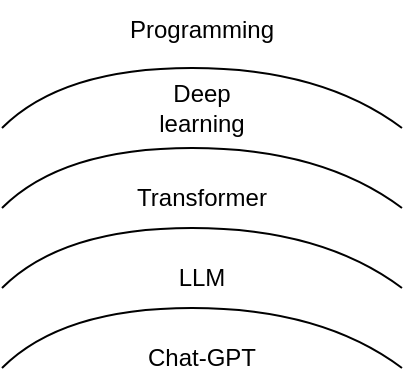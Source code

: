 <mxfile version="20.2.3" type="device"><diagram id="TryDAgB6CW_7iFZgiw-0" name="Page-1"><mxGraphModel dx="931" dy="688" grid="1" gridSize="10" guides="1" tooltips="1" connect="1" arrows="1" fold="1" page="1" pageScale="1" pageWidth="827" pageHeight="1169" math="0" shadow="0"><root><mxCell id="0"/><mxCell id="1" parent="0"/><mxCell id="VIKE8IcvMi5rioCNkf-p-2" value="" style="curved=1;endArrow=none;html=1;rounded=0;endFill=0;" edge="1" parent="1"><mxGeometry width="50" height="50" relative="1" as="geometry"><mxPoint x="240" y="400" as="sourcePoint"/><mxPoint x="440" y="400" as="targetPoint"/><Array as="points"><mxPoint x="270" y="370"/><mxPoint x="400" y="370"/></Array></mxGeometry></mxCell><mxCell id="VIKE8IcvMi5rioCNkf-p-3" value="" style="curved=1;endArrow=none;html=1;rounded=0;endFill=0;" edge="1" parent="1"><mxGeometry width="50" height="50" relative="1" as="geometry"><mxPoint x="240" y="360" as="sourcePoint"/><mxPoint x="440" y="360" as="targetPoint"/><Array as="points"><mxPoint x="270" y="330"/><mxPoint x="400" y="330"/></Array></mxGeometry></mxCell><mxCell id="VIKE8IcvMi5rioCNkf-p-6" value="Chat-GPT" style="text;html=1;strokeColor=none;fillColor=none;align=center;verticalAlign=middle;whiteSpace=wrap;rounded=0;" vertex="1" parent="1"><mxGeometry x="310" y="380" width="60" height="30" as="geometry"/></mxCell><mxCell id="VIKE8IcvMi5rioCNkf-p-7" value="LLM" style="text;html=1;strokeColor=none;fillColor=none;align=center;verticalAlign=middle;whiteSpace=wrap;rounded=0;" vertex="1" parent="1"><mxGeometry x="310" y="340" width="60" height="30" as="geometry"/></mxCell><mxCell id="VIKE8IcvMi5rioCNkf-p-8" value="Transformer" style="text;html=1;strokeColor=none;fillColor=none;align=center;verticalAlign=middle;whiteSpace=wrap;rounded=0;" vertex="1" parent="1"><mxGeometry x="310" y="300" width="60" height="30" as="geometry"/></mxCell><mxCell id="VIKE8IcvMi5rioCNkf-p-10" value="" style="curved=1;endArrow=none;html=1;rounded=0;endFill=0;" edge="1" parent="1"><mxGeometry width="50" height="50" relative="1" as="geometry"><mxPoint x="240" y="320" as="sourcePoint"/><mxPoint x="440" y="320" as="targetPoint"/><Array as="points"><mxPoint x="270" y="290"/><mxPoint x="400" y="290"/></Array></mxGeometry></mxCell><mxCell id="VIKE8IcvMi5rioCNkf-p-11" value="" style="curved=1;endArrow=none;html=1;rounded=0;endFill=0;" edge="1" parent="1"><mxGeometry width="50" height="50" relative="1" as="geometry"><mxPoint x="240" y="280" as="sourcePoint"/><mxPoint x="440" y="280" as="targetPoint"/><Array as="points"><mxPoint x="270" y="250"/><mxPoint x="400" y="250"/></Array></mxGeometry></mxCell><mxCell id="VIKE8IcvMi5rioCNkf-p-12" value="Deep learning" style="text;html=1;strokeColor=none;fillColor=none;align=center;verticalAlign=middle;whiteSpace=wrap;rounded=0;" vertex="1" parent="1"><mxGeometry x="310" y="255" width="60" height="30" as="geometry"/></mxCell><mxCell id="VIKE8IcvMi5rioCNkf-p-13" value="Programming" style="text;html=1;strokeColor=none;fillColor=none;align=center;verticalAlign=middle;whiteSpace=wrap;rounded=0;" vertex="1" parent="1"><mxGeometry x="310" y="216" width="60" height="30" as="geometry"/></mxCell></root></mxGraphModel></diagram></mxfile>